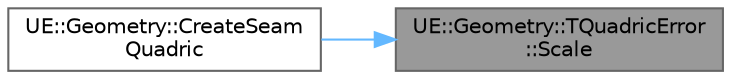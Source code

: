 digraph "UE::Geometry::TQuadricError::Scale"
{
 // INTERACTIVE_SVG=YES
 // LATEX_PDF_SIZE
  bgcolor="transparent";
  edge [fontname=Helvetica,fontsize=10,labelfontname=Helvetica,labelfontsize=10];
  node [fontname=Helvetica,fontsize=10,shape=box,height=0.2,width=0.4];
  rankdir="RL";
  Node1 [id="Node000001",label="UE::Geometry::TQuadricError\l::Scale",height=0.2,width=0.4,color="gray40", fillcolor="grey60", style="filled", fontcolor="black",tooltip="Scale this quadric by the weight 'w'."];
  Node1 -> Node2 [id="edge1_Node000001_Node000002",dir="back",color="steelblue1",style="solid",tooltip=" "];
  Node2 [id="Node000002",label="UE::Geometry::CreateSeam\lQuadric",height=0.2,width=0.4,color="grey40", fillcolor="white", style="filled",URL="$d9/d39/namespaceUE_1_1Geometry.html#a20fd04d1c2f4dd088168b7dea77ba650",tooltip="A \"Seam Quadric\" is a quadric defined with respect to the plane passing through the edge p1-p0,..."];
}
